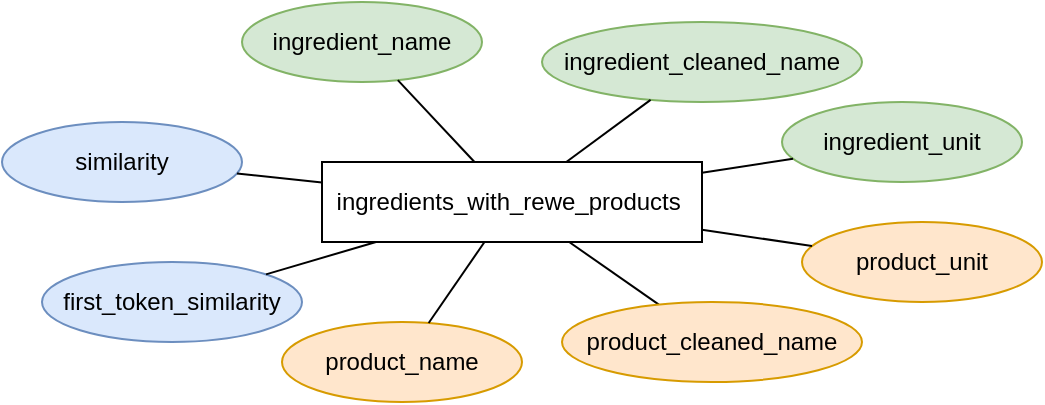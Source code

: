 <mxfile version="18.0.6" type="device"><diagram id="HiJESVd9bIJbjznJck2-" name="Seite-1"><mxGraphModel dx="1640" dy="494" grid="1" gridSize="10" guides="1" tooltips="1" connect="1" arrows="1" fold="1" page="1" pageScale="1" pageWidth="827" pageHeight="1169" math="0" shadow="0"><root><mxCell id="0"/><mxCell id="1" parent="0"/><mxCell id="2" value="ingredients_with_rewe_products&amp;nbsp;" style="rounded=0;whiteSpace=wrap;html=1;" parent="1" vertex="1"><mxGeometry x="130" y="130" width="190" height="40" as="geometry"/></mxCell><mxCell id="3" value="ingredient_name" style="ellipse;whiteSpace=wrap;html=1;fillColor=#d5e8d4;strokeColor=#82b366;" parent="1" vertex="1"><mxGeometry x="90" y="50" width="120" height="40" as="geometry"/></mxCell><mxCell id="4" value="ingredient_cleaned_name" style="ellipse;whiteSpace=wrap;html=1;fillColor=#d5e8d4;strokeColor=#82b366;" parent="1" vertex="1"><mxGeometry x="240" y="60" width="160" height="40" as="geometry"/></mxCell><mxCell id="5" value="ingredient_unit" style="ellipse;whiteSpace=wrap;html=1;fillColor=#d5e8d4;strokeColor=#82b366;" parent="1" vertex="1"><mxGeometry x="360" y="100" width="120" height="40" as="geometry"/></mxCell><mxCell id="6" value="product_name" style="ellipse;whiteSpace=wrap;html=1;fillColor=#ffe6cc;strokeColor=#d79b00;" parent="1" vertex="1"><mxGeometry x="110" y="210" width="120" height="40" as="geometry"/></mxCell><mxCell id="7" value="product_unit" style="ellipse;whiteSpace=wrap;html=1;fillColor=#ffe6cc;strokeColor=#d79b00;" parent="1" vertex="1"><mxGeometry x="370" y="160" width="120" height="40" as="geometry"/></mxCell><mxCell id="8" value="similarity" style="ellipse;whiteSpace=wrap;html=1;fillColor=#dae8fc;strokeColor=#6c8ebf;" parent="1" vertex="1"><mxGeometry x="-30" y="110" width="120" height="40" as="geometry"/></mxCell><mxCell id="9" value="first_token_similarity" style="ellipse;whiteSpace=wrap;html=1;fillColor=#dae8fc;strokeColor=#6c8ebf;" parent="1" vertex="1"><mxGeometry x="-10" y="180" width="130" height="40" as="geometry"/></mxCell><mxCell id="11" value="" style="endArrow=none;html=1;" parent="1" source="9" target="2" edge="1"><mxGeometry width="50" height="50" relative="1" as="geometry"><mxPoint x="220" y="250" as="sourcePoint"/><mxPoint x="270" y="200" as="targetPoint"/></mxGeometry></mxCell><mxCell id="13" value="" style="endArrow=none;html=1;rounded=1;strokeColor=default;" parent="1" source="8" target="2" edge="1"><mxGeometry width="50" height="50" relative="1" as="geometry"><mxPoint x="220" y="250" as="sourcePoint"/><mxPoint x="270" y="200" as="targetPoint"/></mxGeometry></mxCell><mxCell id="14" value="" style="endArrow=none;html=1;rounded=1;strokeColor=default;" parent="1" source="6" target="2" edge="1"><mxGeometry width="50" height="50" relative="1" as="geometry"><mxPoint x="220" y="250" as="sourcePoint"/><mxPoint x="270" y="200" as="targetPoint"/></mxGeometry></mxCell><mxCell id="15" value="" style="endArrow=none;html=1;rounded=1;strokeColor=default;" parent="1" source="7" target="2" edge="1"><mxGeometry width="50" height="50" relative="1" as="geometry"><mxPoint x="220" y="250" as="sourcePoint"/><mxPoint x="270" y="200" as="targetPoint"/></mxGeometry></mxCell><mxCell id="16" value="" style="endArrow=none;html=1;rounded=1;strokeColor=default;" parent="1" source="2" target="5" edge="1"><mxGeometry width="50" height="50" relative="1" as="geometry"><mxPoint x="320" y="140" as="sourcePoint"/><mxPoint x="270" y="200" as="targetPoint"/></mxGeometry></mxCell><mxCell id="17" value="" style="endArrow=none;html=1;rounded=1;strokeColor=default;" parent="1" source="2" target="3" edge="1"><mxGeometry width="50" height="50" relative="1" as="geometry"><mxPoint x="280" y="120" as="sourcePoint"/><mxPoint x="270" y="200" as="targetPoint"/></mxGeometry></mxCell><mxCell id="18" value="" style="endArrow=none;html=1;rounded=1;strokeColor=default;" parent="1" source="2" target="4" edge="1"><mxGeometry width="50" height="50" relative="1" as="geometry"><mxPoint x="220" y="250" as="sourcePoint"/><mxPoint x="270" y="200" as="targetPoint"/></mxGeometry></mxCell><mxCell id="AuXp_jpdB15PwOVdW_UP-21" style="rounded=0;orthogonalLoop=1;jettySize=auto;html=1;endArrow=none;endFill=0;" edge="1" parent="1" source="AuXp_jpdB15PwOVdW_UP-20" target="2"><mxGeometry relative="1" as="geometry"/></mxCell><mxCell id="AuXp_jpdB15PwOVdW_UP-20" value="product_cleaned_name" style="ellipse;whiteSpace=wrap;html=1;fillColor=#ffe6cc;strokeColor=#d79b00;" vertex="1" parent="1"><mxGeometry x="250" y="200" width="150" height="40" as="geometry"/></mxCell></root></mxGraphModel></diagram></mxfile>